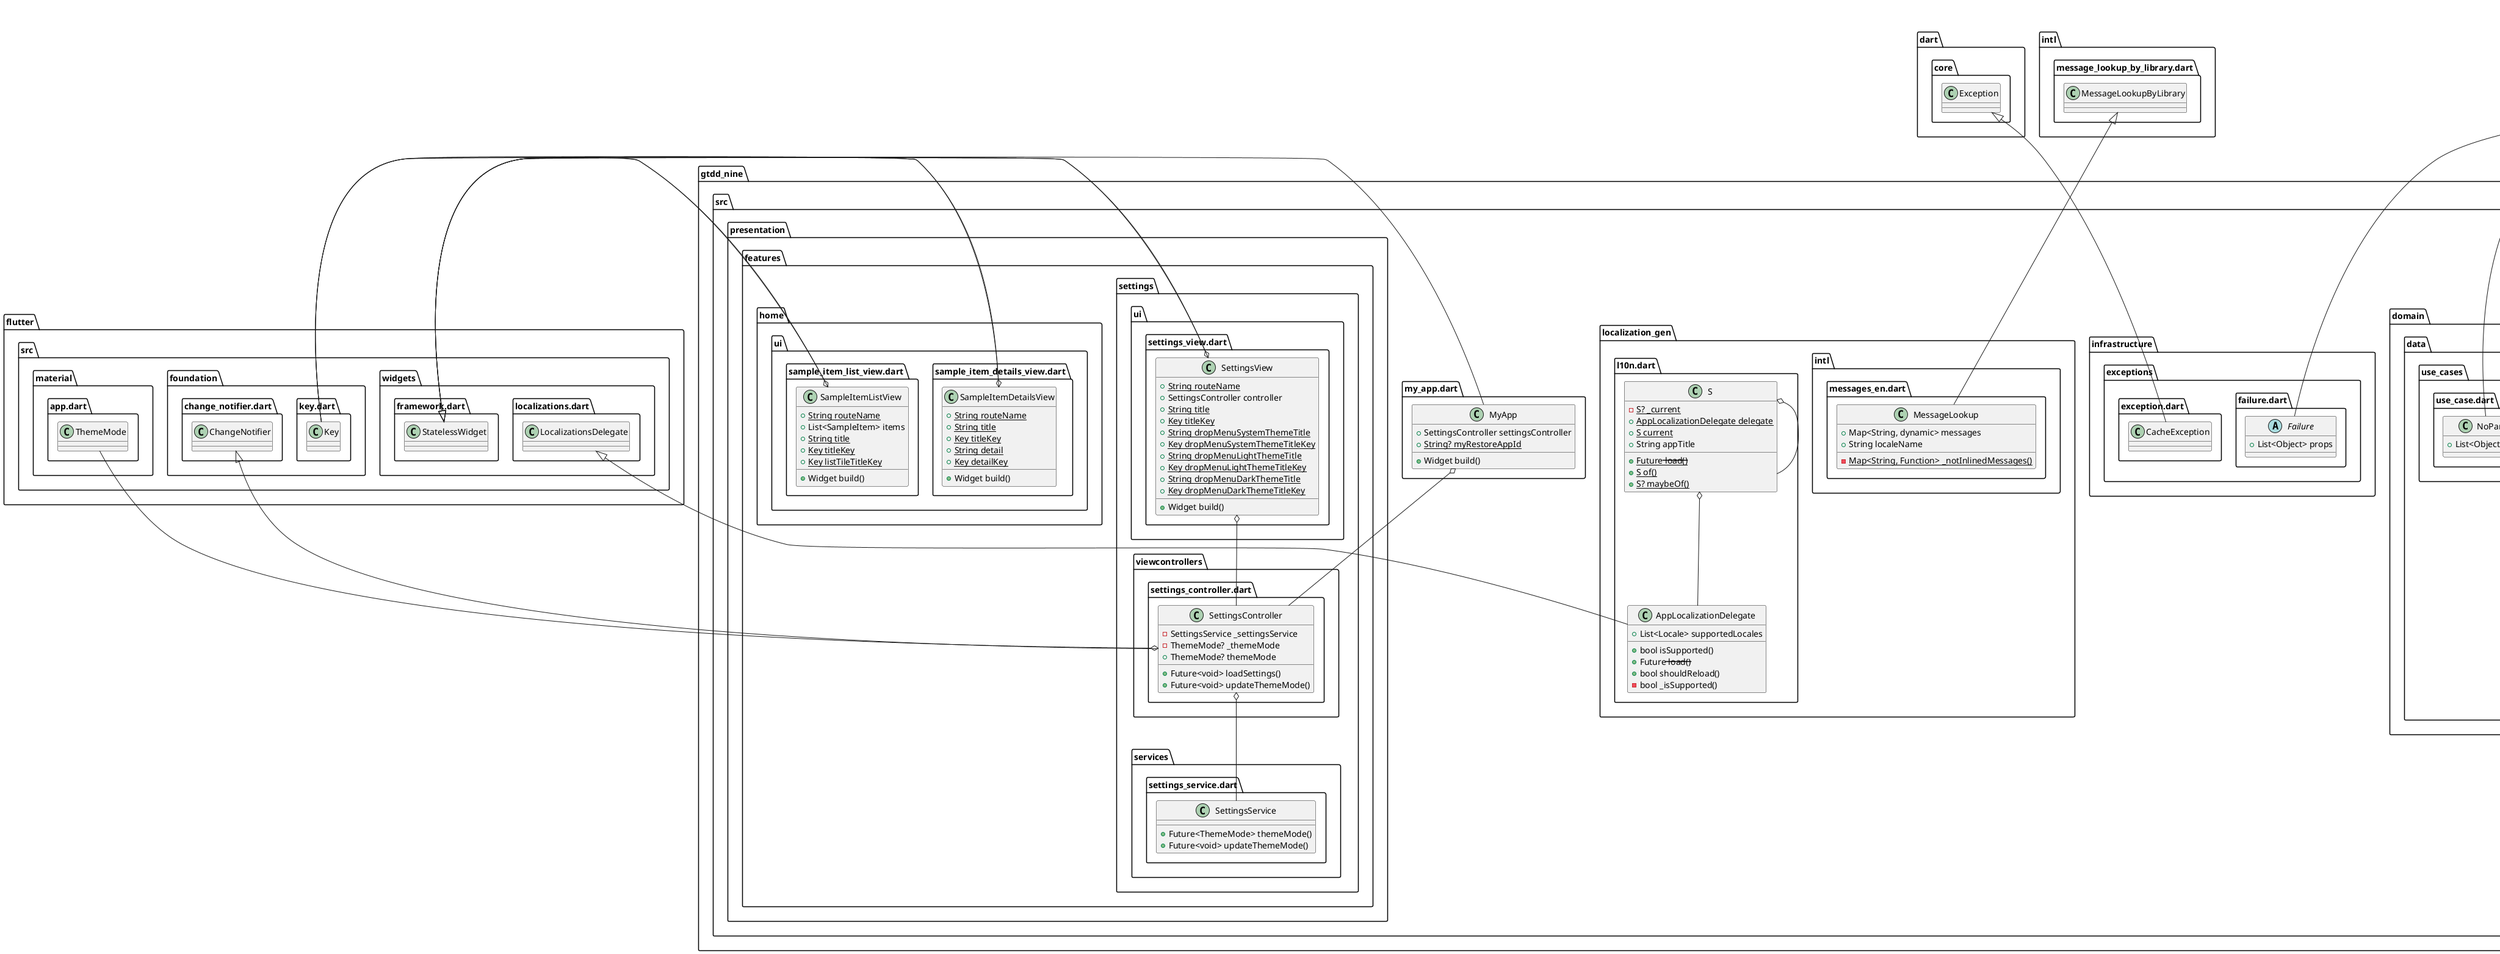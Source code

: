 @startuml
set namespaceSeparator ::

class "gtdd_nine::src::domain::data::entities::sample_item.dart::SampleItem" {
  +int id
}

class "gtdd_nine::src::domain::data::models::sample_item_model.dart::SampleItemModel" {
  +int sampleItemId
  +int id
  +List<Object?> props
}

"equatable::src::equatable.dart::Equatable" <|-- "gtdd_nine::src::domain::data::models::sample_item_model.dart::SampleItemModel"

class "gtdd_nine::src::domain::data::models::theme_model.dart::ThemeModel" {
  -int _id
  +int id
  +List<Object?> props
}

"equatable::src::equatable.dart::Equatable" <|-- "gtdd_nine::src::domain::data::models::theme_model.dart::ThemeModel"
"gtdd_nine::src::domain::data::entities::sample_item.dart::SampleItem" <|-- "gtdd_nine::src::domain::data::models::theme_model.dart::ThemeModel"

abstract class "gtdd_nine::src::domain::data::repositories::sampleitem_repository.dart::SampleItemRepository" {
  +Future<Either<Failure, SampleItemModel>> getSampleItem()
}

abstract class "gtdd_nine::src::domain::data::use_cases::use_case.dart::UseCase" {
  +Future<Either<Failure, Type>> call()
}

class "gtdd_nine::src::domain::data::use_cases::use_case.dart::NoParams" {
  +List<Object> props
}

"equatable::src::equatable.dart::Equatable" <|-- "gtdd_nine::src::domain::data::use_cases::use_case.dart::NoParams"

class "gtdd_nine::src::infrastructure::exceptions::exception.dart::CacheException" {
}

"dart::core::Exception" <|-- "gtdd_nine::src::infrastructure::exceptions::exception.dart::CacheException"

abstract class "gtdd_nine::src::infrastructure::exceptions::failure.dart::Failure" {
  +List<Object> props
}

"equatable::src::equatable.dart::Equatable" <|-- "gtdd_nine::src::infrastructure::exceptions::failure.dart::Failure"

class "gtdd_nine::src::localization_gen::intl::messages_en.dart::MessageLookup" {
  +Map<String, dynamic> messages
  +String localeName
  {static} -Map<String, Function> _notInlinedMessages()
}

"intl::message_lookup_by_library.dart::MessageLookupByLibrary" <|-- "gtdd_nine::src::localization_gen::intl::messages_en.dart::MessageLookup"

class "gtdd_nine::src::localization_gen::l10n.dart::S" {
  {static} -S? _current
  {static} +AppLocalizationDelegate delegate
  {static} +S current
  +String appTitle
  {static} +Future<S> load()
  {static} +S of()
  {static} +S? maybeOf()
}

"gtdd_nine::src::localization_gen::l10n.dart::S" o-- "gtdd_nine::src::localization_gen::l10n.dart::S"
"gtdd_nine::src::localization_gen::l10n.dart::S" o-- "gtdd_nine::src::localization_gen::l10n.dart::AppLocalizationDelegate"

class "gtdd_nine::src::localization_gen::l10n.dart::AppLocalizationDelegate" {
  +List<Locale> supportedLocales
  +bool isSupported()
  +Future<S> load()
  +bool shouldReload()
  -bool _isSupported()
}

"flutter::src::widgets::localizations.dart::LocalizationsDelegate" <|-- "gtdd_nine::src::localization_gen::l10n.dart::AppLocalizationDelegate"

class "gtdd_nine::src::my_app.dart::MyApp" {
  +SettingsController settingsController
  {static} +String? myRestoreAppId
  +Widget build()
}

"gtdd_nine::src::my_app.dart::MyApp" o-- "gtdd_nine::src::presentation::features::settings::viewcontrollers::settings_controller.dart::SettingsController"
"flutter::src::widgets::framework.dart::StatelessWidget" <|-- "gtdd_nine::src::my_app.dart::MyApp"

class "gtdd_nine::src::presentation::features::home::ui::sample_item_details_view.dart::SampleItemDetailsView" {
  {static} +String routeName
  {static} +String title
  {static} +Key titleKey
  {static} +String detail
  {static} +Key detailKey
  +Widget build()
}

"gtdd_nine::src::presentation::features::home::ui::sample_item_details_view.dart::SampleItemDetailsView" o-- "flutter::src::foundation::key.dart::Key"
"flutter::src::widgets::framework.dart::StatelessWidget" <|-- "gtdd_nine::src::presentation::features::home::ui::sample_item_details_view.dart::SampleItemDetailsView"

class "gtdd_nine::src::presentation::features::home::ui::sample_item_list_view.dart::SampleItemListView" {
  {static} +String routeName
  +List<SampleItem> items
  {static} +String title
  {static} +Key titleKey
  {static} +Key listTileTitleKey
  +Widget build()
}

"gtdd_nine::src::presentation::features::home::ui::sample_item_list_view.dart::SampleItemListView" o-- "flutter::src::foundation::key.dart::Key"
"flutter::src::widgets::framework.dart::StatelessWidget" <|-- "gtdd_nine::src::presentation::features::home::ui::sample_item_list_view.dart::SampleItemListView"

class "gtdd_nine::src::presentation::features::settings::services::settings_service.dart::SettingsService" {
  +Future<ThemeMode> themeMode()
  +Future<void> updateThemeMode()
}

class "gtdd_nine::src::presentation::features::settings::ui::settings_view.dart::SettingsView" {
  {static} +String routeName
  +SettingsController controller
  {static} +String title
  {static} +Key titleKey
  {static} +String dropMenuSystemThemeTitle
  {static} +Key dropMenuSystemThemeTitleKey
  {static} +String dropMenuLightThemeTitle
  {static} +Key dropMenuLightThemeTitleKey
  {static} +String dropMenuDarkThemeTitle
  {static} +Key dropMenuDarkThemeTitleKey
  +Widget build()
}

"gtdd_nine::src::presentation::features::settings::ui::settings_view.dart::SettingsView" o-- "gtdd_nine::src::presentation::features::settings::viewcontrollers::settings_controller.dart::SettingsController"
"gtdd_nine::src::presentation::features::settings::ui::settings_view.dart::SettingsView" o-- "flutter::src::foundation::key.dart::Key"
"flutter::src::widgets::framework.dart::StatelessWidget" <|-- "gtdd_nine::src::presentation::features::settings::ui::settings_view.dart::SettingsView"

class "gtdd_nine::src::presentation::features::settings::viewcontrollers::settings_controller.dart::SettingsController" {
  -SettingsService _settingsService
  -ThemeMode? _themeMode
  +ThemeMode? themeMode
  +Future<void> loadSettings()
  +Future<void> updateThemeMode()
}

"gtdd_nine::src::presentation::features::settings::viewcontrollers::settings_controller.dart::SettingsController" o-- "gtdd_nine::src::presentation::features::settings::services::settings_service.dart::SettingsService"
"gtdd_nine::src::presentation::features::settings::viewcontrollers::settings_controller.dart::SettingsController" o-- "flutter::src::material::app.dart::ThemeMode"
"flutter::src::foundation::change_notifier.dart::ChangeNotifier" <|-- "gtdd_nine::src::presentation::features::settings::viewcontrollers::settings_controller.dart::SettingsController"


@enduml